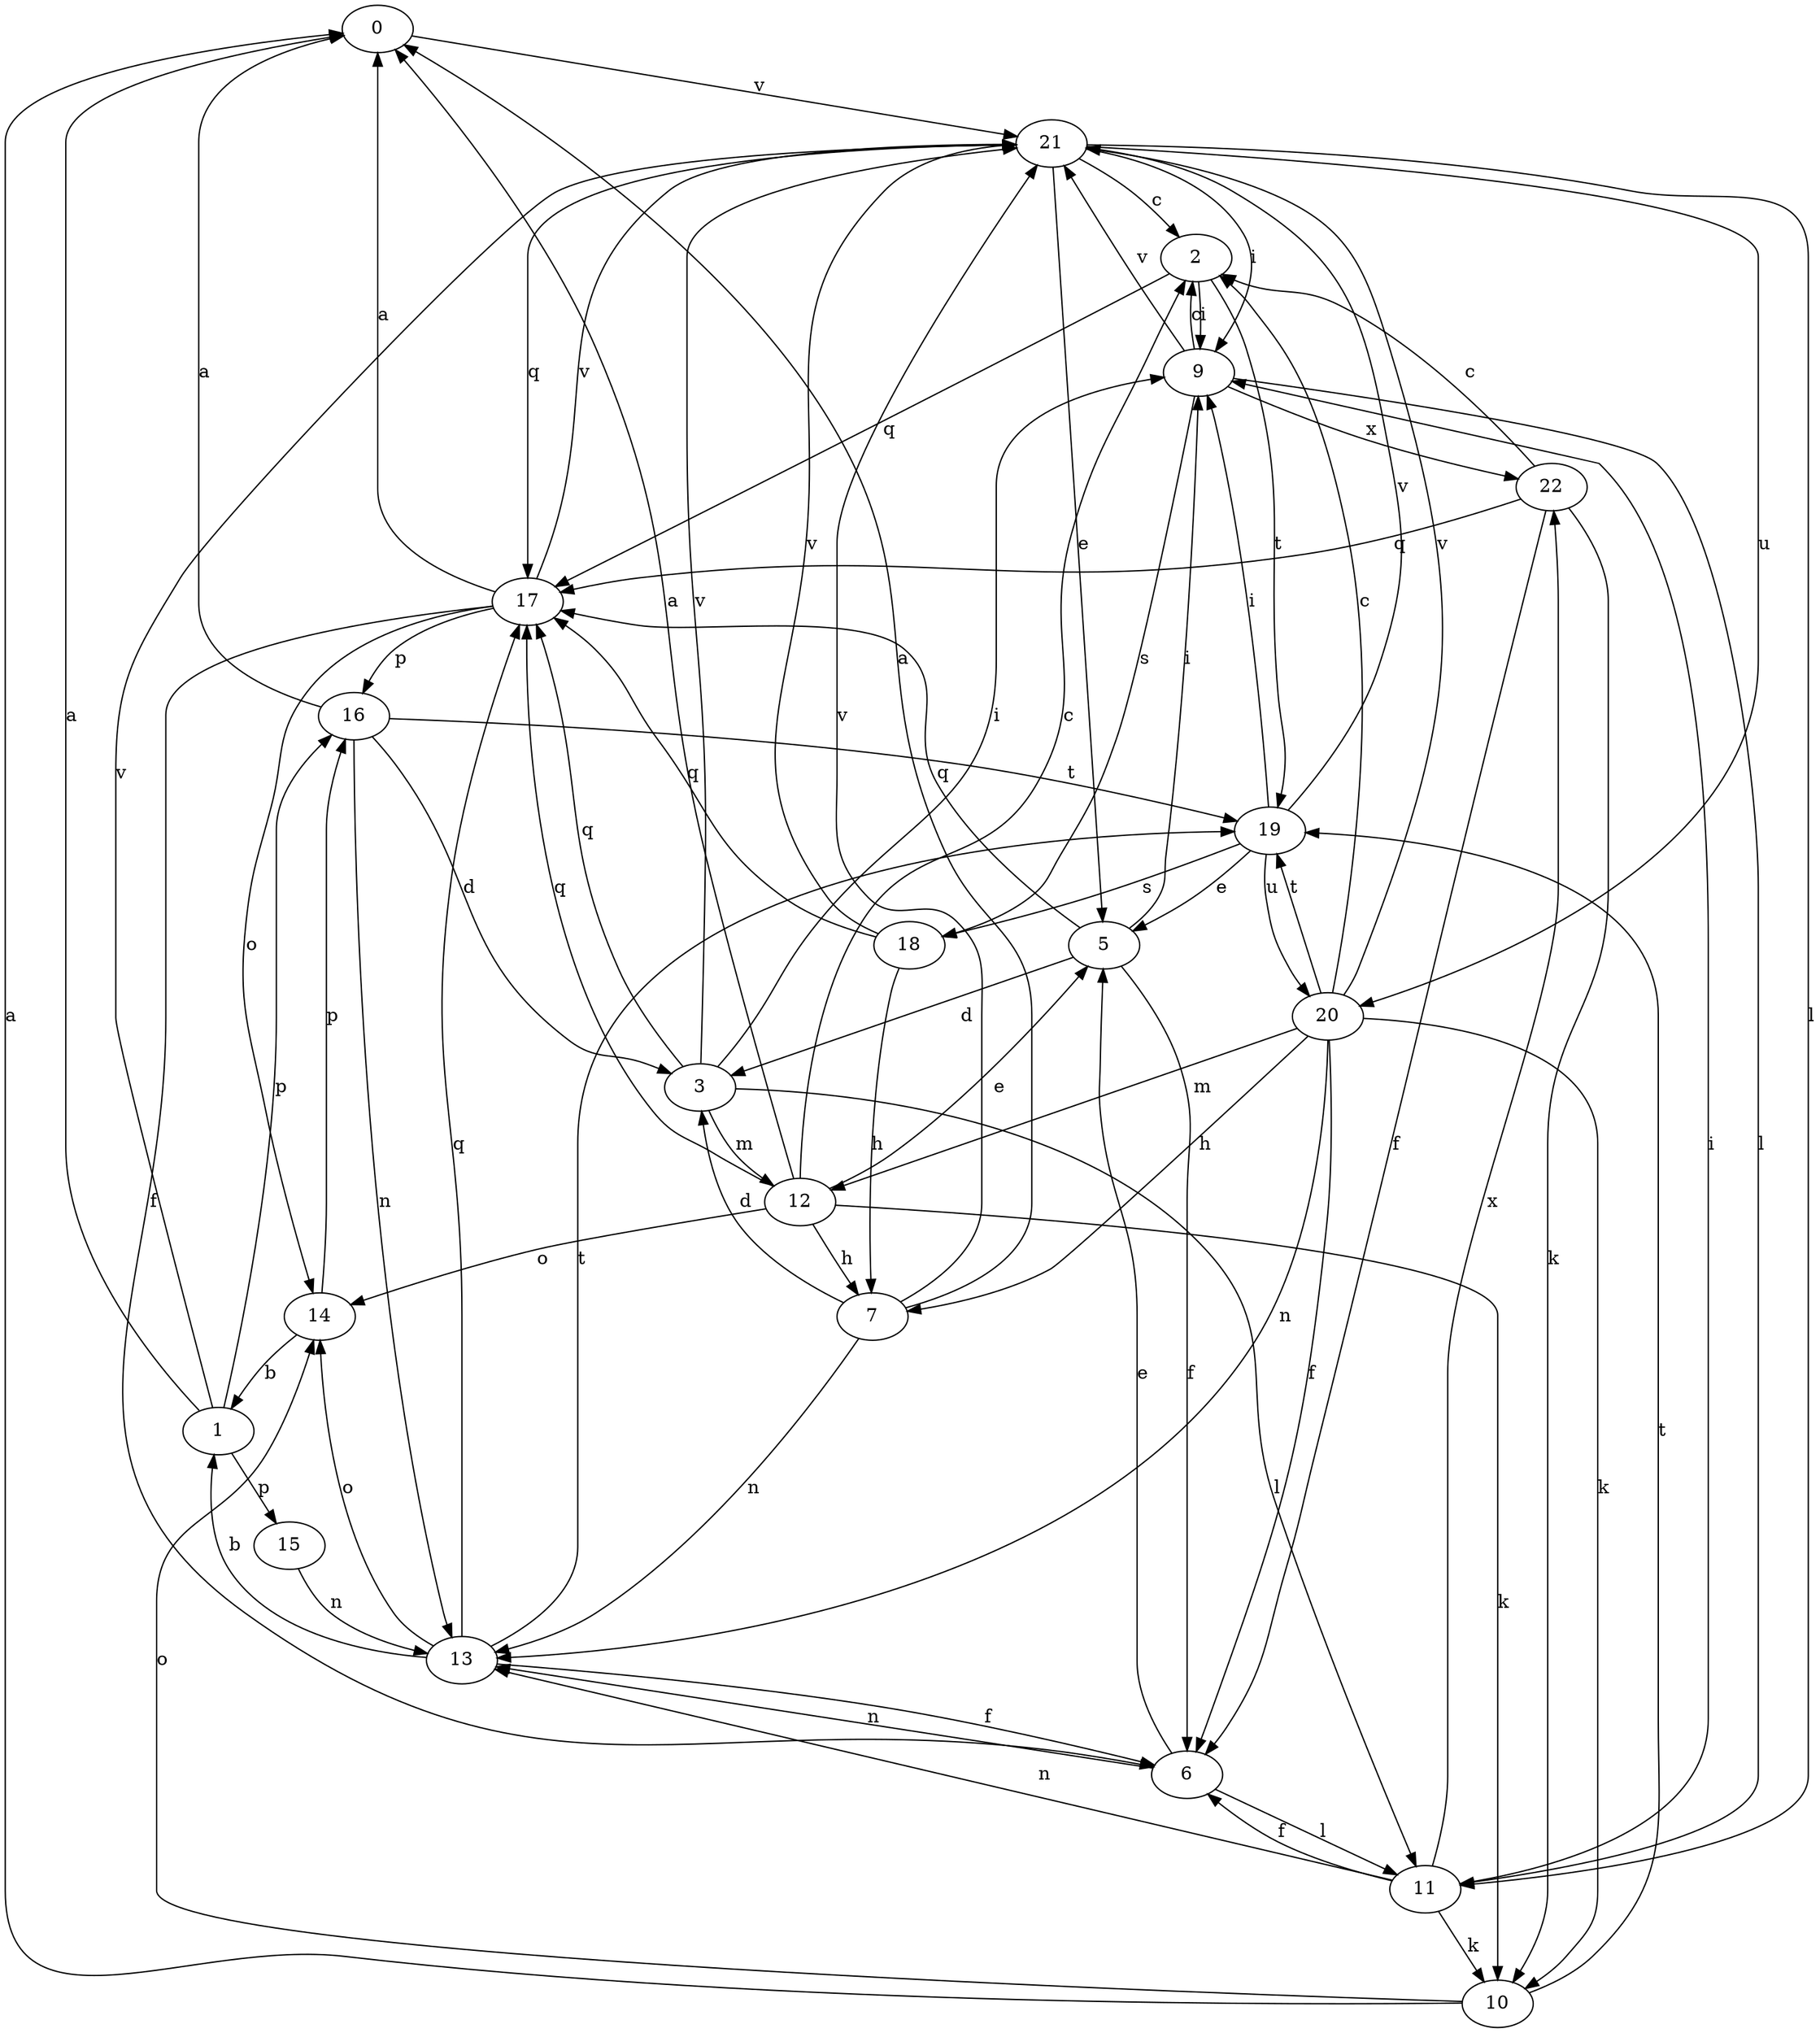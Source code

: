strict digraph  {
0;
1;
2;
3;
5;
6;
7;
9;
10;
11;
12;
13;
14;
15;
16;
17;
18;
19;
20;
21;
22;
0 -> 21  [label=v];
1 -> 0  [label=a];
1 -> 15  [label=p];
1 -> 16  [label=p];
1 -> 21  [label=v];
2 -> 9  [label=i];
2 -> 17  [label=q];
2 -> 19  [label=t];
3 -> 9  [label=i];
3 -> 11  [label=l];
3 -> 12  [label=m];
3 -> 17  [label=q];
3 -> 21  [label=v];
5 -> 3  [label=d];
5 -> 6  [label=f];
5 -> 9  [label=i];
5 -> 17  [label=q];
6 -> 5  [label=e];
6 -> 11  [label=l];
6 -> 13  [label=n];
7 -> 0  [label=a];
7 -> 3  [label=d];
7 -> 13  [label=n];
7 -> 21  [label=v];
9 -> 2  [label=c];
9 -> 11  [label=l];
9 -> 18  [label=s];
9 -> 21  [label=v];
9 -> 22  [label=x];
10 -> 0  [label=a];
10 -> 14  [label=o];
10 -> 19  [label=t];
11 -> 6  [label=f];
11 -> 9  [label=i];
11 -> 10  [label=k];
11 -> 13  [label=n];
11 -> 22  [label=x];
12 -> 0  [label=a];
12 -> 2  [label=c];
12 -> 5  [label=e];
12 -> 7  [label=h];
12 -> 10  [label=k];
12 -> 14  [label=o];
12 -> 17  [label=q];
13 -> 1  [label=b];
13 -> 6  [label=f];
13 -> 14  [label=o];
13 -> 17  [label=q];
13 -> 19  [label=t];
14 -> 1  [label=b];
14 -> 16  [label=p];
15 -> 13  [label=n];
16 -> 0  [label=a];
16 -> 3  [label=d];
16 -> 13  [label=n];
16 -> 19  [label=t];
17 -> 0  [label=a];
17 -> 6  [label=f];
17 -> 14  [label=o];
17 -> 16  [label=p];
17 -> 21  [label=v];
18 -> 7  [label=h];
18 -> 17  [label=q];
18 -> 21  [label=v];
19 -> 5  [label=e];
19 -> 9  [label=i];
19 -> 18  [label=s];
19 -> 20  [label=u];
19 -> 21  [label=v];
20 -> 2  [label=c];
20 -> 6  [label=f];
20 -> 7  [label=h];
20 -> 10  [label=k];
20 -> 12  [label=m];
20 -> 13  [label=n];
20 -> 19  [label=t];
20 -> 21  [label=v];
21 -> 2  [label=c];
21 -> 5  [label=e];
21 -> 9  [label=i];
21 -> 11  [label=l];
21 -> 17  [label=q];
21 -> 20  [label=u];
22 -> 2  [label=c];
22 -> 6  [label=f];
22 -> 10  [label=k];
22 -> 17  [label=q];
}
